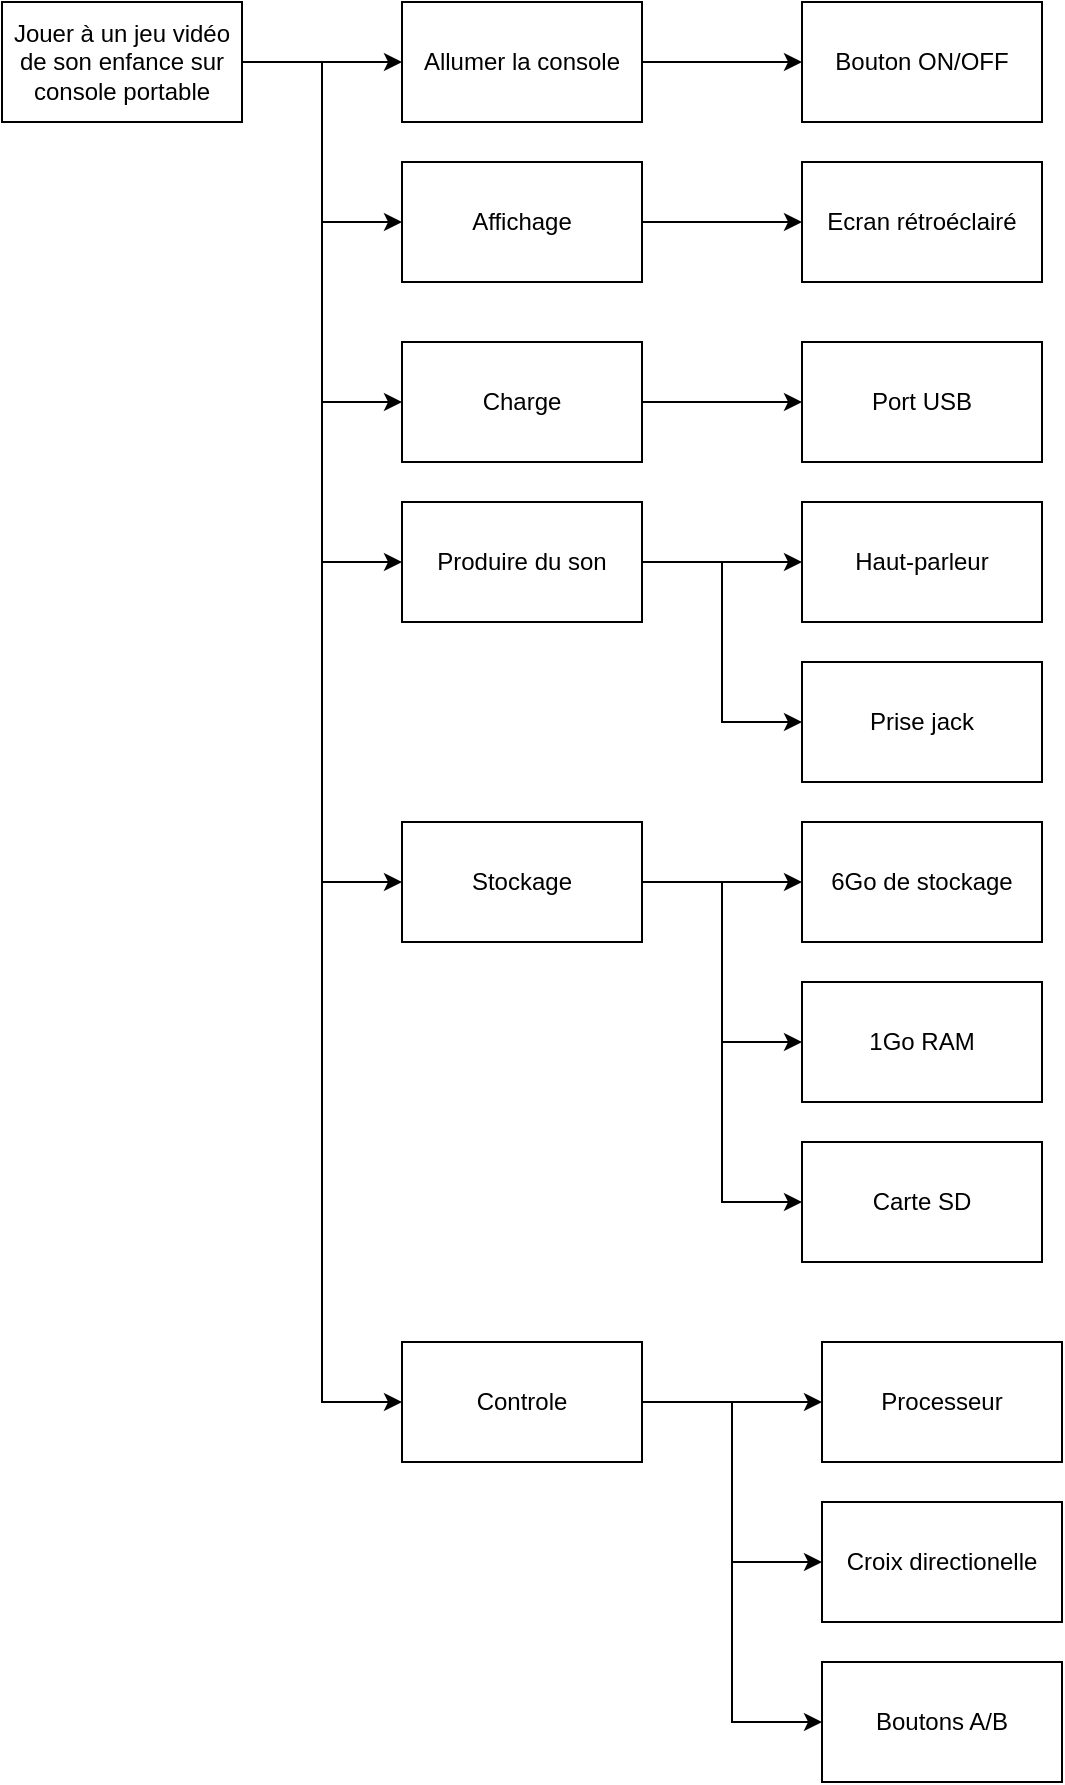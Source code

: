 <mxfile version="24.8.4">
  <diagram name="Page-1" id="2a216829-ef6e-dabb-86c1-c78162f3ba2b">
    <mxGraphModel dx="1434" dy="774" grid="1" gridSize="10" guides="1" tooltips="1" connect="1" arrows="1" fold="1" page="1" pageScale="1" pageWidth="850" pageHeight="1100" background="none" math="0" shadow="0">
      <root>
        <mxCell id="0" />
        <mxCell id="1" parent="0" />
        <mxCell id="ihhawm1Ix_6cRNDinuKR-9" value="" style="edgeStyle=orthogonalEdgeStyle;rounded=0;orthogonalLoop=1;jettySize=auto;html=1;" edge="1" parent="1" source="ihhawm1Ix_6cRNDinuKR-1" target="ihhawm1Ix_6cRNDinuKR-2">
          <mxGeometry relative="1" as="geometry" />
        </mxCell>
        <mxCell id="ihhawm1Ix_6cRNDinuKR-10" style="edgeStyle=orthogonalEdgeStyle;rounded=0;orthogonalLoop=1;jettySize=auto;html=1;exitX=1;exitY=0.5;exitDx=0;exitDy=0;entryX=0;entryY=0.5;entryDx=0;entryDy=0;" edge="1" parent="1" source="ihhawm1Ix_6cRNDinuKR-1" target="ihhawm1Ix_6cRNDinuKR-5">
          <mxGeometry relative="1" as="geometry" />
        </mxCell>
        <mxCell id="ihhawm1Ix_6cRNDinuKR-11" style="edgeStyle=orthogonalEdgeStyle;rounded=0;orthogonalLoop=1;jettySize=auto;html=1;exitX=1;exitY=0.5;exitDx=0;exitDy=0;entryX=0;entryY=0.5;entryDx=0;entryDy=0;" edge="1" parent="1" source="ihhawm1Ix_6cRNDinuKR-1" target="ihhawm1Ix_6cRNDinuKR-6">
          <mxGeometry relative="1" as="geometry" />
        </mxCell>
        <mxCell id="ihhawm1Ix_6cRNDinuKR-12" style="edgeStyle=orthogonalEdgeStyle;rounded=0;orthogonalLoop=1;jettySize=auto;html=1;exitX=1;exitY=0.5;exitDx=0;exitDy=0;entryX=0;entryY=0.5;entryDx=0;entryDy=0;" edge="1" parent="1" source="ihhawm1Ix_6cRNDinuKR-1" target="ihhawm1Ix_6cRNDinuKR-7">
          <mxGeometry relative="1" as="geometry" />
        </mxCell>
        <mxCell id="ihhawm1Ix_6cRNDinuKR-13" style="edgeStyle=orthogonalEdgeStyle;rounded=0;orthogonalLoop=1;jettySize=auto;html=1;exitX=1;exitY=0.5;exitDx=0;exitDy=0;entryX=0;entryY=0.5;entryDx=0;entryDy=0;" edge="1" parent="1" source="ihhawm1Ix_6cRNDinuKR-1" target="ihhawm1Ix_6cRNDinuKR-8">
          <mxGeometry relative="1" as="geometry" />
        </mxCell>
        <mxCell id="ihhawm1Ix_6cRNDinuKR-20" style="edgeStyle=orthogonalEdgeStyle;rounded=0;orthogonalLoop=1;jettySize=auto;html=1;exitX=1;exitY=0.5;exitDx=0;exitDy=0;entryX=0;entryY=0.5;entryDx=0;entryDy=0;" edge="1" parent="1" source="ihhawm1Ix_6cRNDinuKR-1" target="ihhawm1Ix_6cRNDinuKR-19">
          <mxGeometry relative="1" as="geometry" />
        </mxCell>
        <mxCell id="ihhawm1Ix_6cRNDinuKR-1" value="Jouer à un jeu vidéo de son enfance sur console portable" style="rounded=0;whiteSpace=wrap;html=1;" vertex="1" parent="1">
          <mxGeometry x="130" y="70" width="120" height="60" as="geometry" />
        </mxCell>
        <mxCell id="ihhawm1Ix_6cRNDinuKR-18" value="" style="edgeStyle=orthogonalEdgeStyle;rounded=0;orthogonalLoop=1;jettySize=auto;html=1;" edge="1" parent="1" source="ihhawm1Ix_6cRNDinuKR-2" target="ihhawm1Ix_6cRNDinuKR-17">
          <mxGeometry relative="1" as="geometry" />
        </mxCell>
        <mxCell id="ihhawm1Ix_6cRNDinuKR-2" value="Allumer la console" style="rounded=0;whiteSpace=wrap;html=1;" vertex="1" parent="1">
          <mxGeometry x="330" y="70" width="120" height="60" as="geometry" />
        </mxCell>
        <mxCell id="ihhawm1Ix_6cRNDinuKR-4" value="Ecran rétroéclairé" style="whiteSpace=wrap;html=1;" vertex="1" parent="1">
          <mxGeometry x="530" y="150" width="120" height="60" as="geometry" />
        </mxCell>
        <mxCell id="ihhawm1Ix_6cRNDinuKR-16" style="edgeStyle=orthogonalEdgeStyle;rounded=0;orthogonalLoop=1;jettySize=auto;html=1;exitX=1;exitY=0.5;exitDx=0;exitDy=0;entryX=0;entryY=0.5;entryDx=0;entryDy=0;" edge="1" parent="1" source="ihhawm1Ix_6cRNDinuKR-5" target="ihhawm1Ix_6cRNDinuKR-4">
          <mxGeometry relative="1" as="geometry" />
        </mxCell>
        <mxCell id="ihhawm1Ix_6cRNDinuKR-5" value="Affichage" style="whiteSpace=wrap;html=1;" vertex="1" parent="1">
          <mxGeometry x="330" y="150" width="120" height="60" as="geometry" />
        </mxCell>
        <mxCell id="ihhawm1Ix_6cRNDinuKR-24" value="" style="edgeStyle=orthogonalEdgeStyle;rounded=0;orthogonalLoop=1;jettySize=auto;html=1;" edge="1" parent="1" source="ihhawm1Ix_6cRNDinuKR-6" target="ihhawm1Ix_6cRNDinuKR-23">
          <mxGeometry relative="1" as="geometry" />
        </mxCell>
        <mxCell id="ihhawm1Ix_6cRNDinuKR-6" value="Charge" style="whiteSpace=wrap;html=1;" vertex="1" parent="1">
          <mxGeometry x="330" y="240" width="120" height="60" as="geometry" />
        </mxCell>
        <mxCell id="ihhawm1Ix_6cRNDinuKR-27" value="" style="edgeStyle=orthogonalEdgeStyle;rounded=0;orthogonalLoop=1;jettySize=auto;html=1;" edge="1" parent="1" source="ihhawm1Ix_6cRNDinuKR-7" target="ihhawm1Ix_6cRNDinuKR-25">
          <mxGeometry relative="1" as="geometry" />
        </mxCell>
        <mxCell id="ihhawm1Ix_6cRNDinuKR-28" style="edgeStyle=orthogonalEdgeStyle;rounded=0;orthogonalLoop=1;jettySize=auto;html=1;exitX=1;exitY=0.5;exitDx=0;exitDy=0;entryX=0;entryY=0.5;entryDx=0;entryDy=0;" edge="1" parent="1" source="ihhawm1Ix_6cRNDinuKR-7" target="ihhawm1Ix_6cRNDinuKR-26">
          <mxGeometry relative="1" as="geometry" />
        </mxCell>
        <mxCell id="ihhawm1Ix_6cRNDinuKR-7" value="Produire du son" style="whiteSpace=wrap;html=1;" vertex="1" parent="1">
          <mxGeometry x="330" y="320" width="120" height="60" as="geometry" />
        </mxCell>
        <mxCell id="ihhawm1Ix_6cRNDinuKR-31" value="" style="edgeStyle=orthogonalEdgeStyle;rounded=0;orthogonalLoop=1;jettySize=auto;html=1;" edge="1" parent="1" source="ihhawm1Ix_6cRNDinuKR-8" target="ihhawm1Ix_6cRNDinuKR-30">
          <mxGeometry relative="1" as="geometry" />
        </mxCell>
        <mxCell id="ihhawm1Ix_6cRNDinuKR-33" style="edgeStyle=orthogonalEdgeStyle;rounded=0;orthogonalLoop=1;jettySize=auto;html=1;exitX=1;exitY=0.5;exitDx=0;exitDy=0;entryX=0;entryY=0.5;entryDx=0;entryDy=0;" edge="1" parent="1" source="ihhawm1Ix_6cRNDinuKR-8" target="ihhawm1Ix_6cRNDinuKR-32">
          <mxGeometry relative="1" as="geometry" />
        </mxCell>
        <mxCell id="ihhawm1Ix_6cRNDinuKR-40" style="edgeStyle=orthogonalEdgeStyle;rounded=0;orthogonalLoop=1;jettySize=auto;html=1;exitX=1;exitY=0.5;exitDx=0;exitDy=0;entryX=0;entryY=0.5;entryDx=0;entryDy=0;" edge="1" parent="1" source="ihhawm1Ix_6cRNDinuKR-8" target="ihhawm1Ix_6cRNDinuKR-39">
          <mxGeometry relative="1" as="geometry" />
        </mxCell>
        <mxCell id="ihhawm1Ix_6cRNDinuKR-8" value="Stockage" style="whiteSpace=wrap;html=1;" vertex="1" parent="1">
          <mxGeometry x="330" y="480" width="120" height="60" as="geometry" />
        </mxCell>
        <mxCell id="ihhawm1Ix_6cRNDinuKR-17" value="Bouton ON/OFF" style="whiteSpace=wrap;html=1;" vertex="1" parent="1">
          <mxGeometry x="530" y="70" width="120" height="60" as="geometry" />
        </mxCell>
        <mxCell id="ihhawm1Ix_6cRNDinuKR-34" value="" style="edgeStyle=orthogonalEdgeStyle;rounded=0;orthogonalLoop=1;jettySize=auto;html=1;" edge="1" parent="1" source="ihhawm1Ix_6cRNDinuKR-19" target="ihhawm1Ix_6cRNDinuKR-29">
          <mxGeometry relative="1" as="geometry" />
        </mxCell>
        <mxCell id="ihhawm1Ix_6cRNDinuKR-37" style="edgeStyle=orthogonalEdgeStyle;rounded=0;orthogonalLoop=1;jettySize=auto;html=1;exitX=1;exitY=0.5;exitDx=0;exitDy=0;entryX=0;entryY=0.5;entryDx=0;entryDy=0;" edge="1" parent="1" source="ihhawm1Ix_6cRNDinuKR-19" target="ihhawm1Ix_6cRNDinuKR-35">
          <mxGeometry relative="1" as="geometry" />
        </mxCell>
        <mxCell id="ihhawm1Ix_6cRNDinuKR-38" style="edgeStyle=orthogonalEdgeStyle;rounded=0;orthogonalLoop=1;jettySize=auto;html=1;exitX=1;exitY=0.5;exitDx=0;exitDy=0;entryX=0;entryY=0.5;entryDx=0;entryDy=0;" edge="1" parent="1" source="ihhawm1Ix_6cRNDinuKR-19" target="ihhawm1Ix_6cRNDinuKR-36">
          <mxGeometry relative="1" as="geometry" />
        </mxCell>
        <mxCell id="ihhawm1Ix_6cRNDinuKR-19" value="Controle" style="whiteSpace=wrap;html=1;" vertex="1" parent="1">
          <mxGeometry x="330" y="740" width="120" height="60" as="geometry" />
        </mxCell>
        <mxCell id="ihhawm1Ix_6cRNDinuKR-23" value="Port USB" style="whiteSpace=wrap;html=1;" vertex="1" parent="1">
          <mxGeometry x="530" y="240" width="120" height="60" as="geometry" />
        </mxCell>
        <mxCell id="ihhawm1Ix_6cRNDinuKR-25" value="Haut-parleur" style="whiteSpace=wrap;html=1;" vertex="1" parent="1">
          <mxGeometry x="530" y="320" width="120" height="60" as="geometry" />
        </mxCell>
        <mxCell id="ihhawm1Ix_6cRNDinuKR-26" value="Prise jack" style="whiteSpace=wrap;html=1;" vertex="1" parent="1">
          <mxGeometry x="530" y="400" width="120" height="60" as="geometry" />
        </mxCell>
        <mxCell id="ihhawm1Ix_6cRNDinuKR-29" value="Processeur" style="whiteSpace=wrap;html=1;" vertex="1" parent="1">
          <mxGeometry x="540" y="740" width="120" height="60" as="geometry" />
        </mxCell>
        <mxCell id="ihhawm1Ix_6cRNDinuKR-30" value="6Go de stockage" style="whiteSpace=wrap;html=1;" vertex="1" parent="1">
          <mxGeometry x="530" y="480" width="120" height="60" as="geometry" />
        </mxCell>
        <mxCell id="ihhawm1Ix_6cRNDinuKR-32" value="1Go RAM" style="whiteSpace=wrap;html=1;" vertex="1" parent="1">
          <mxGeometry x="530" y="560" width="120" height="60" as="geometry" />
        </mxCell>
        <mxCell id="ihhawm1Ix_6cRNDinuKR-35" value="Croix directionelle" style="whiteSpace=wrap;html=1;" vertex="1" parent="1">
          <mxGeometry x="540" y="820" width="120" height="60" as="geometry" />
        </mxCell>
        <mxCell id="ihhawm1Ix_6cRNDinuKR-36" value="Boutons A/B" style="whiteSpace=wrap;html=1;" vertex="1" parent="1">
          <mxGeometry x="540" y="900" width="120" height="60" as="geometry" />
        </mxCell>
        <mxCell id="ihhawm1Ix_6cRNDinuKR-39" value="Carte SD" style="whiteSpace=wrap;html=1;" vertex="1" parent="1">
          <mxGeometry x="530" y="640" width="120" height="60" as="geometry" />
        </mxCell>
      </root>
    </mxGraphModel>
  </diagram>
</mxfile>
